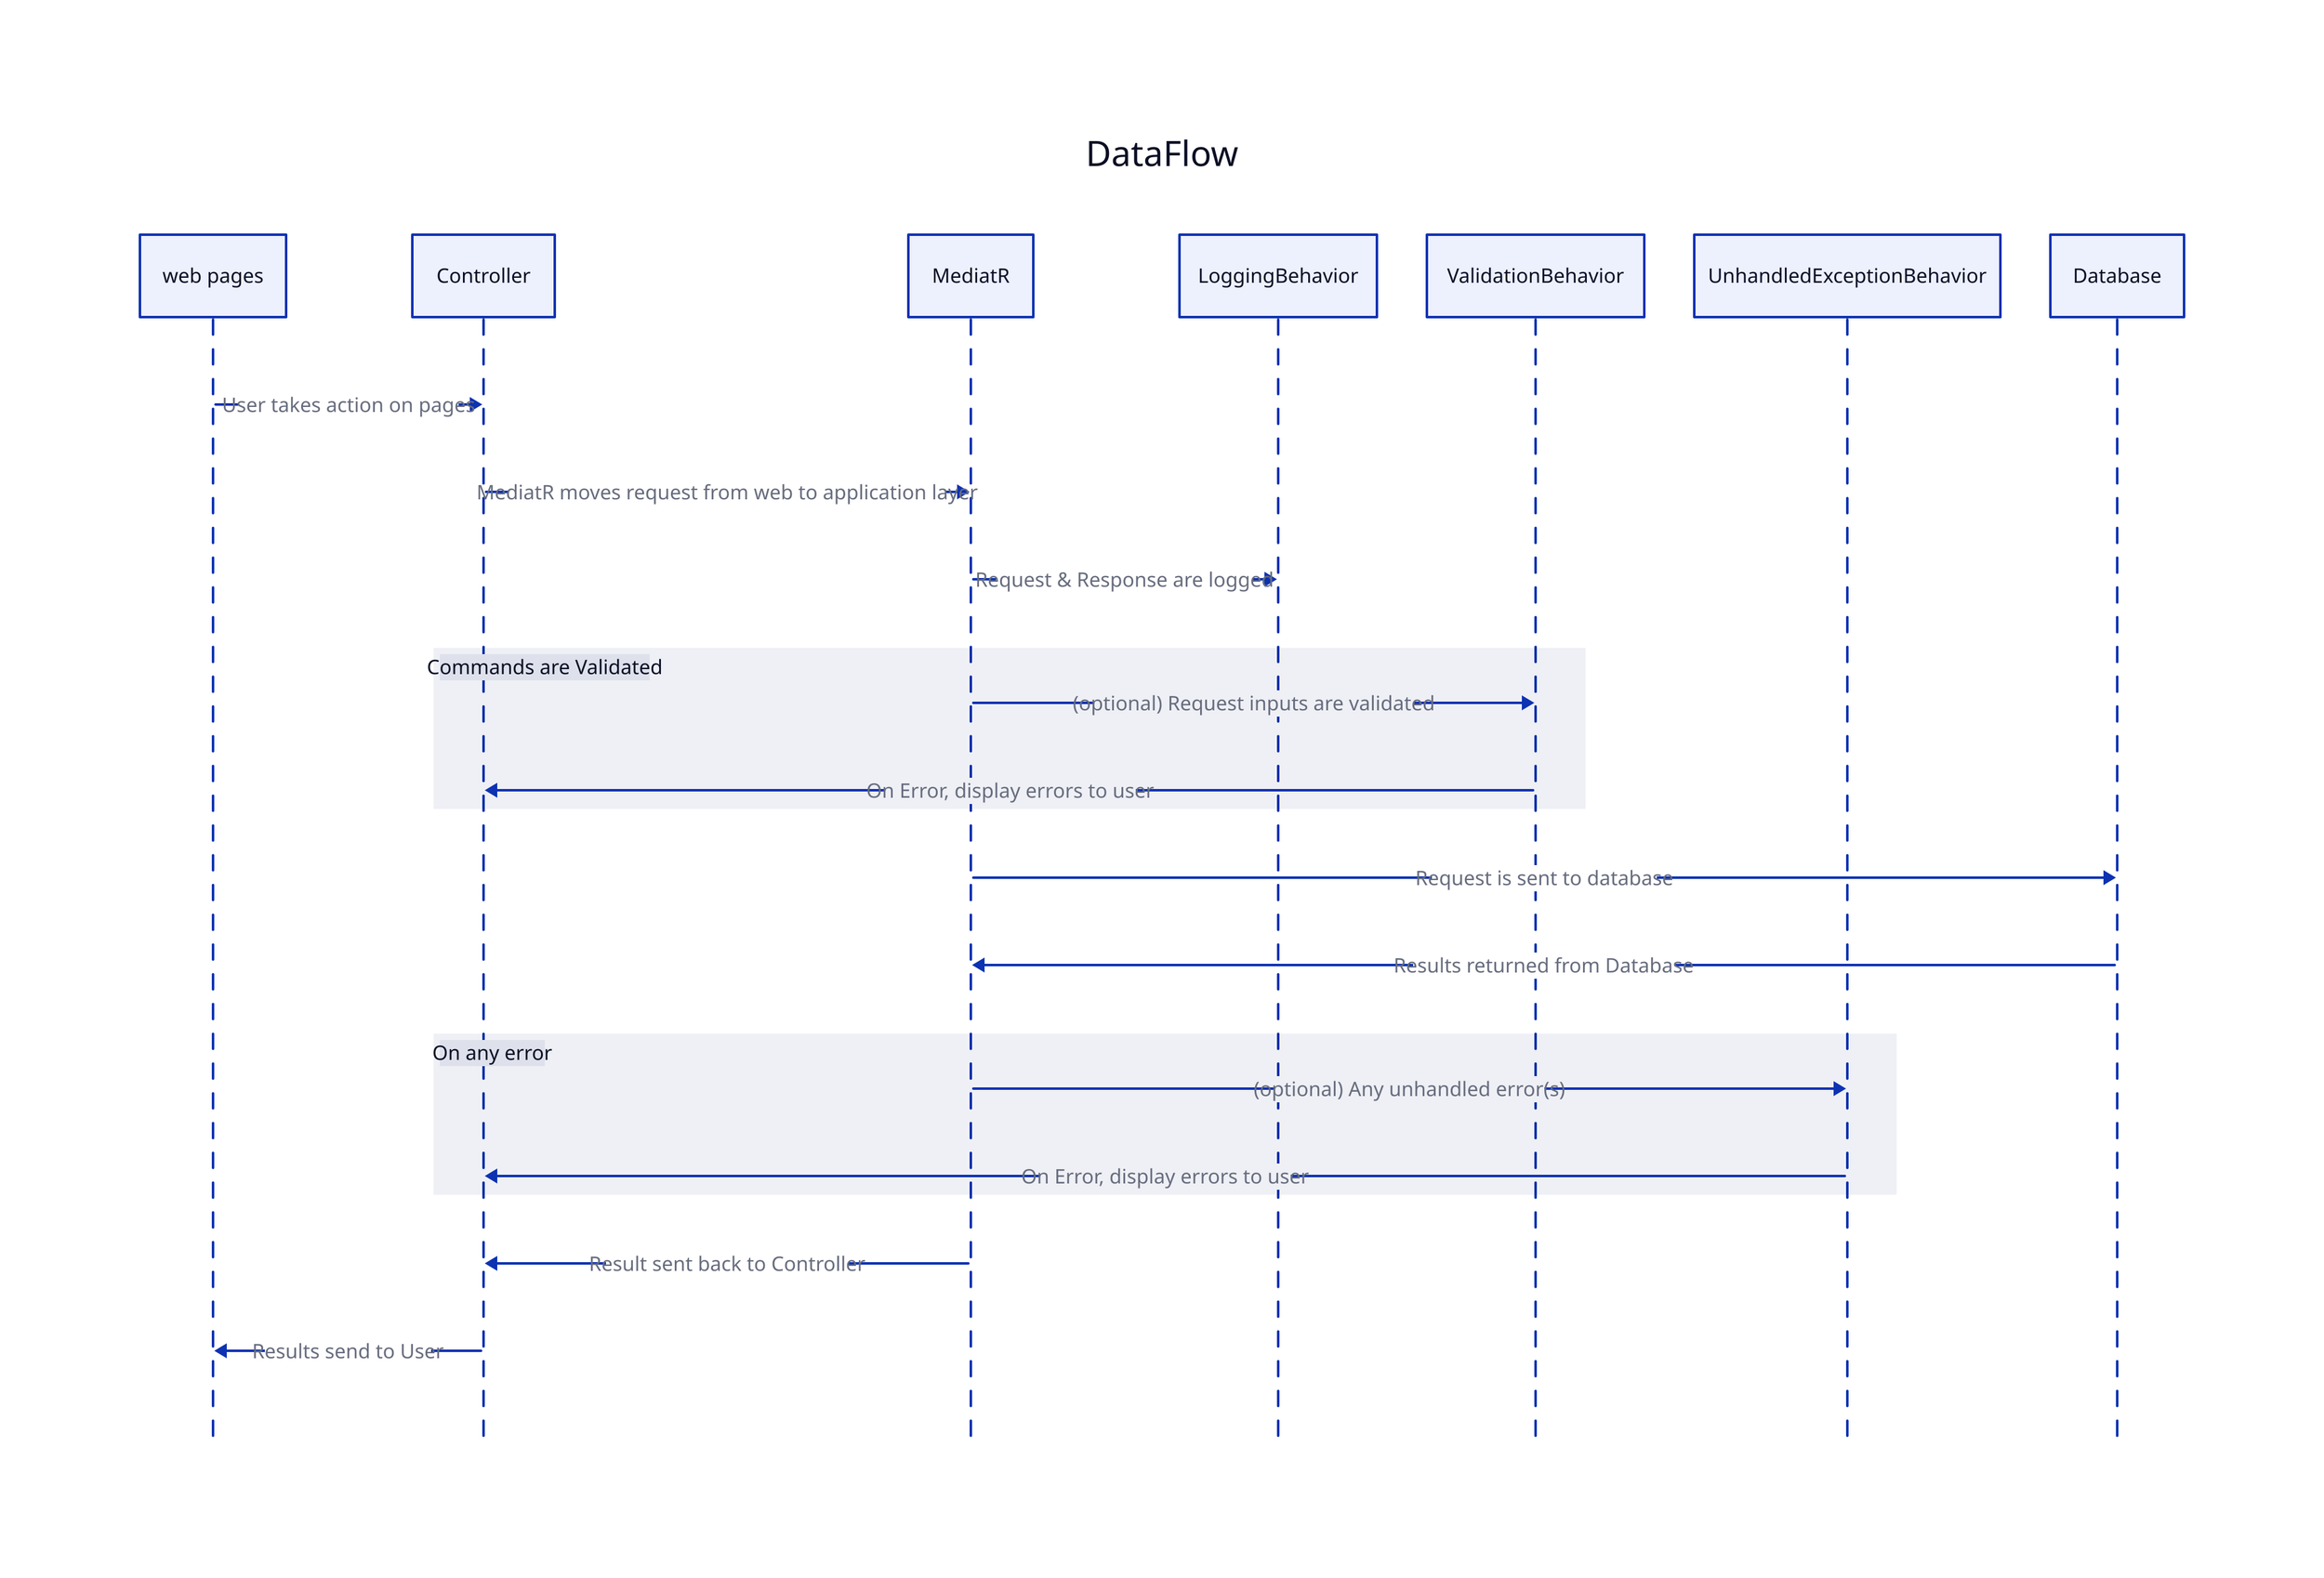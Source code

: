 DataFlow: {
    shape: sequence_diagram
    direction: right
Frontend: web pages
Controller
MediatR
LoggingBehavior
ValidationBehavior
UnhandledExceptionBehavior
Database

Frontend -> Controller: User takes action on pages
Controller -> MediatR: MediatR moves request from web to application layer
MediatR -> LoggingBehavior: Request & Response are logged
Commands are Validated: {
MediatR -> ValidationBehavior: (optional) Request inputs are validated
ValidationBehavior -> Controller: On Error, display errors to user
}
MediatR -> Database: Request is sent to database
Database -> MediatR: Results returned from Database
On any error: {
MediatR -> UnhandledExceptionBehavior: (optional) Any unhandled error(s)
UnhandledExceptionBehavior -> Controller: On Error, display errors to user
}
MediatR -> Controller: Result sent back to Controller
Controller -> Frontend: Results send to User
}